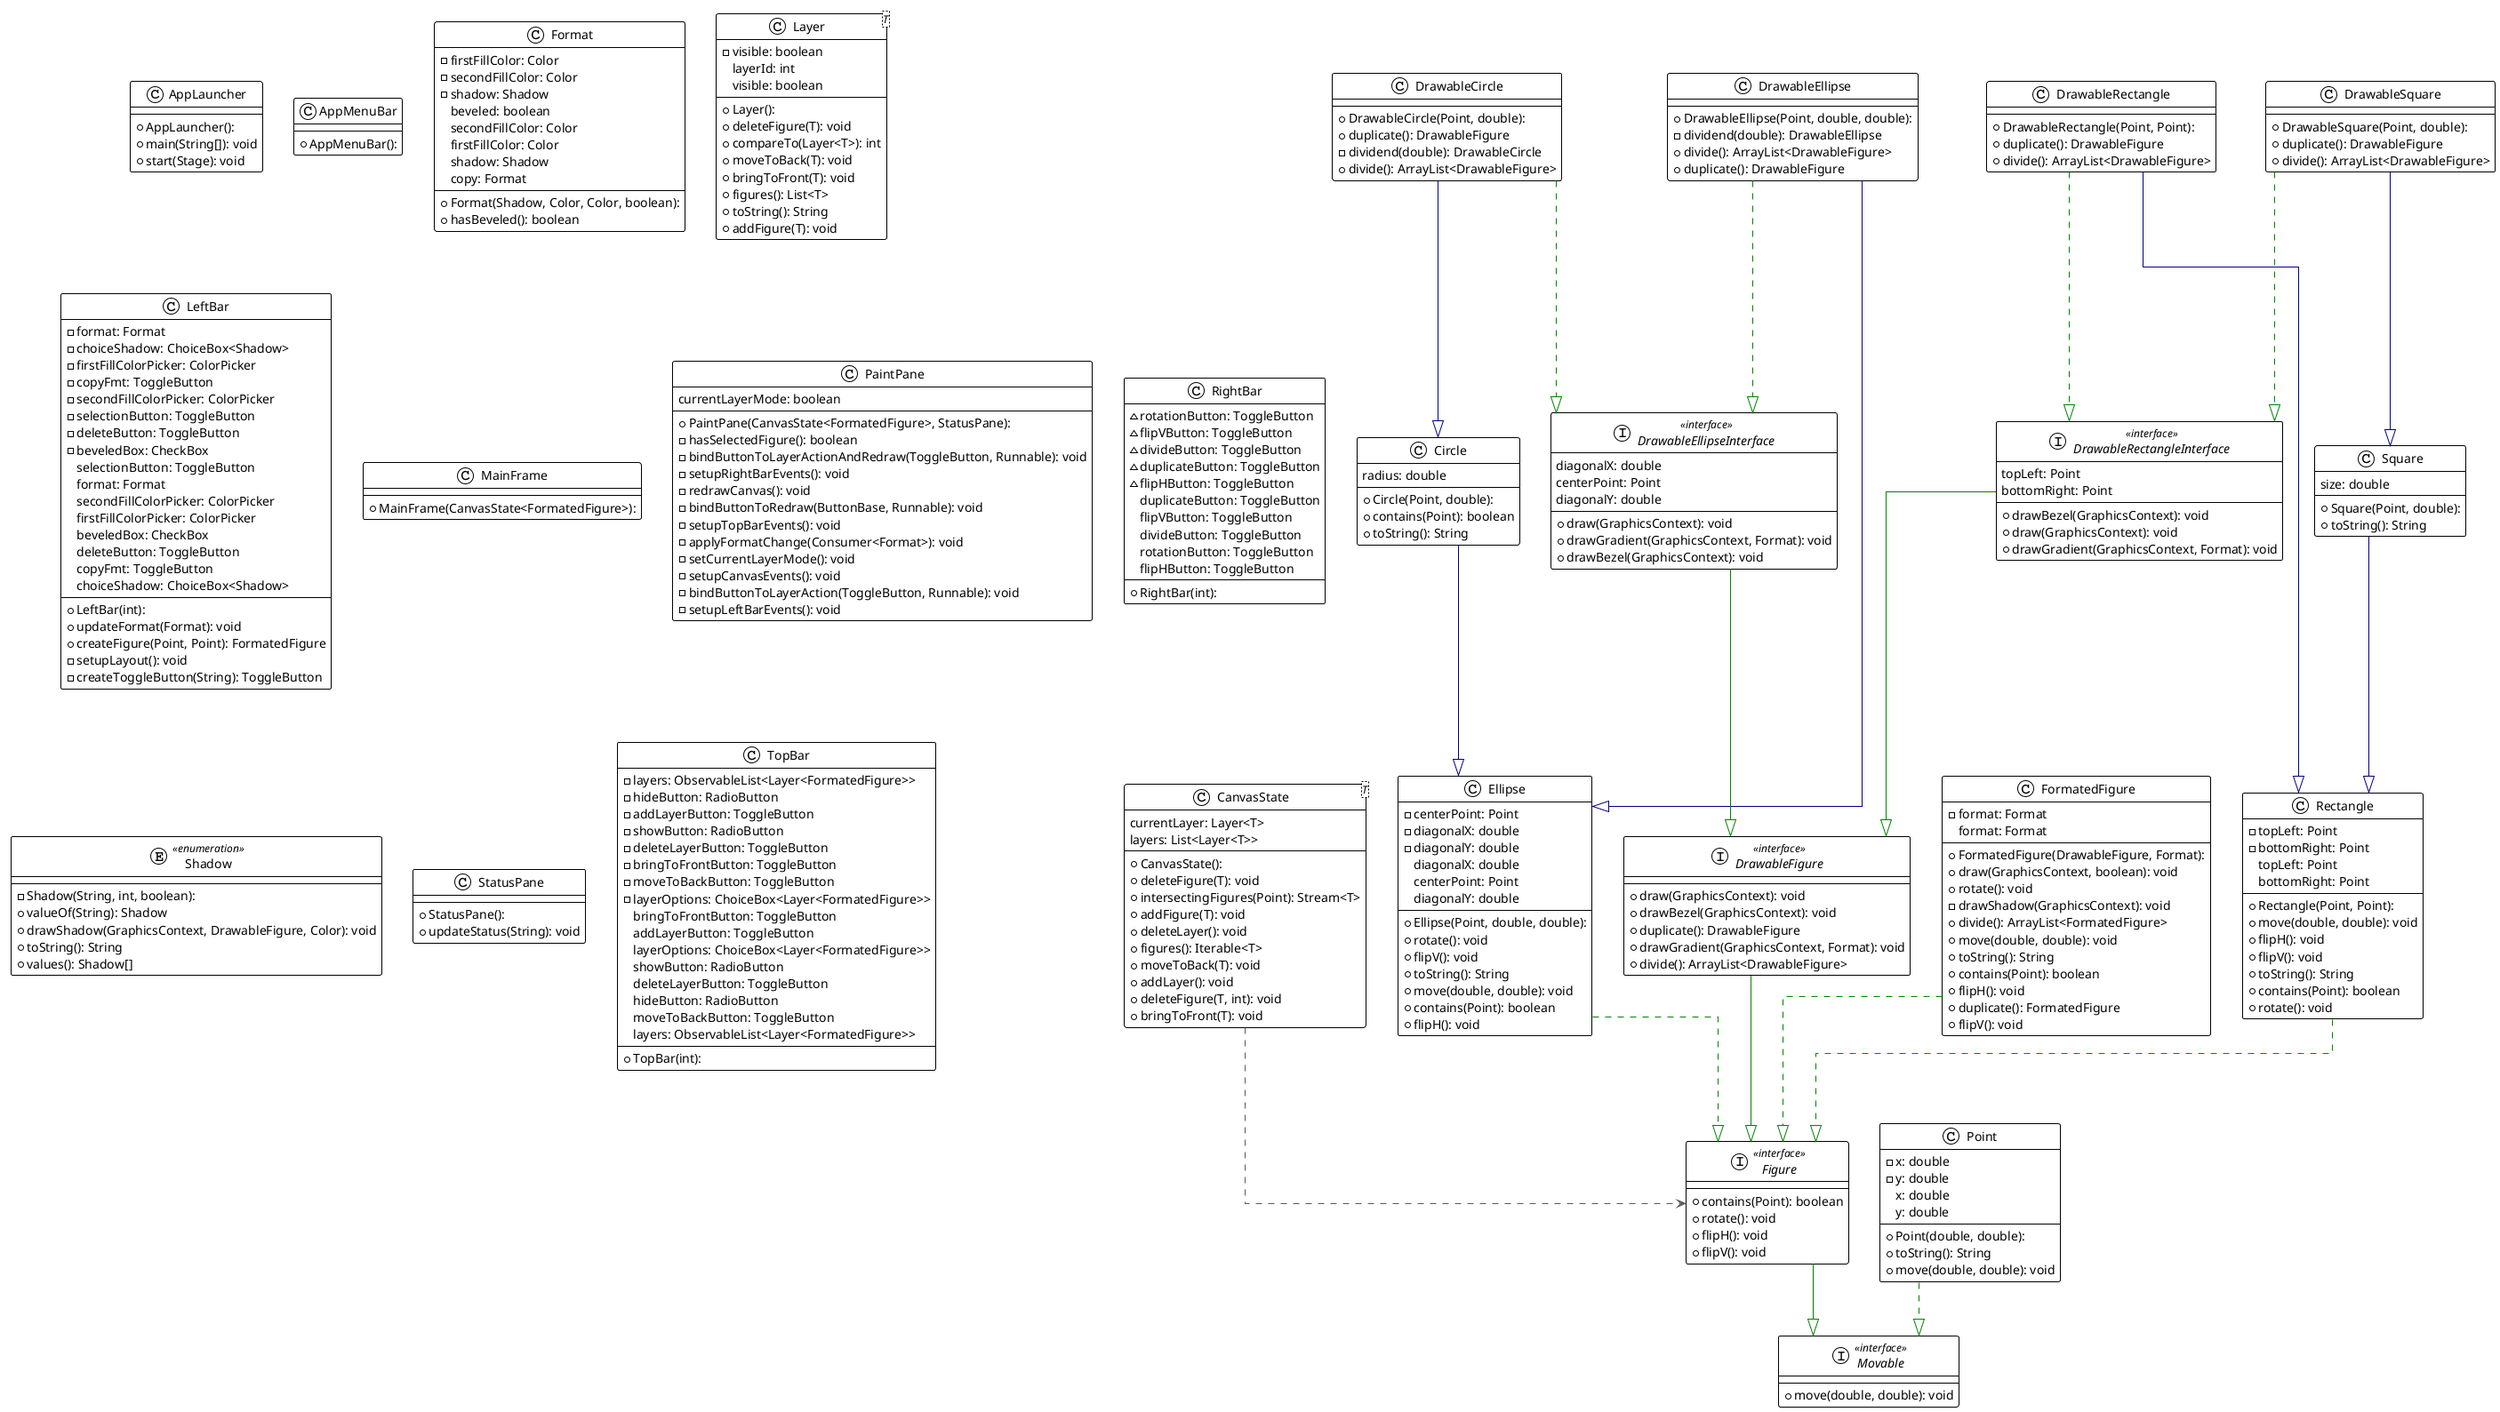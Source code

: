 @startuml

!theme plain
top to bottom direction
skinparam linetype ortho

class AppLauncher {
  + AppLauncher(): 
  + main(String[]): void
  + start(Stage): void
}
class AppMenuBar {
  + AppMenuBar(): 
}
class CanvasState<T> {
  + CanvasState(): 
  + deleteFigure(T): void
  + intersectingFigures(Point): Stream<T>
  + addFigure(T): void
  + deleteLayer(): void
  + figures(): Iterable<T>
  + moveToBack(T): void
  + addLayer(): void
  + deleteFigure(T, int): void
  + bringToFront(T): void
   currentLayer: Layer<T>
   layers: List<Layer<T>>
}
class Circle {
  + Circle(Point, double): 
  + contains(Point): boolean
  + toString(): String
   radius: double
}
class DrawableCircle {
  + DrawableCircle(Point, double): 
  + duplicate(): DrawableFigure
  - dividend(double): DrawableCircle
  + divide(): ArrayList<DrawableFigure>
}
class DrawableEllipse {
  + DrawableEllipse(Point, double, double): 
  - dividend(double): DrawableEllipse
  + divide(): ArrayList<DrawableFigure>
  + duplicate(): DrawableFigure
}
interface DrawableEllipseInterface << interface >> {
  + draw(GraphicsContext): void
  + drawGradient(GraphicsContext, Format): void
  + drawBezel(GraphicsContext): void
   diagonalX: double
   centerPoint: Point
   diagonalY: double
}
interface DrawableFigure << interface >> {
  + draw(GraphicsContext): void
  + drawBezel(GraphicsContext): void
  + duplicate(): DrawableFigure
  + drawGradient(GraphicsContext, Format): void
  + divide(): ArrayList<DrawableFigure>
}
class DrawableRectangle {
  + DrawableRectangle(Point, Point): 
  + duplicate(): DrawableFigure
  + divide(): ArrayList<DrawableFigure>
}
interface DrawableRectangleInterface << interface >> {
  + drawBezel(GraphicsContext): void
  + draw(GraphicsContext): void
  + drawGradient(GraphicsContext, Format): void
   topLeft: Point
   bottomRight: Point
}
class DrawableSquare {
  + DrawableSquare(Point, double): 
  + duplicate(): DrawableFigure
  + divide(): ArrayList<DrawableFigure>
}
class Ellipse {
  + Ellipse(Point, double, double): 
  - centerPoint: Point
  - diagonalX: double
  - diagonalY: double
  + rotate(): void
  + flipV(): void
  + toString(): String
  + move(double, double): void
  + contains(Point): boolean
  + flipH(): void
   diagonalX: double
   centerPoint: Point
   diagonalY: double
}
interface Figure << interface >> {
  + contains(Point): boolean
  + rotate(): void
  + flipH(): void
  + flipV(): void
}
class Format {
  + Format(Shadow, Color, Color, boolean): 
  - firstFillColor: Color
  - secondFillColor: Color
  - shadow: Shadow
  + hasBeveled(): boolean
   beveled: boolean
   secondFillColor: Color
   firstFillColor: Color
   shadow: Shadow
   copy: Format
}
class FormatedFigure {
  + FormatedFigure(DrawableFigure, Format): 
  - format: Format
  + draw(GraphicsContext, boolean): void
  + rotate(): void
  - drawShadow(GraphicsContext): void
  + divide(): ArrayList<FormatedFigure>
  + move(double, double): void
  + toString(): String
  + contains(Point): boolean
  + flipH(): void
  + duplicate(): FormatedFigure
  + flipV(): void
   format: Format
}
class Layer<T> {
  + Layer(): 
  - visible: boolean
  + deleteFigure(T): void
  + compareTo(Layer<T>): int
  + moveToBack(T): void
  + bringToFront(T): void
  + figures(): List<T>
  + toString(): String
  + addFigure(T): void
   layerId: int
   visible: boolean
}
class LeftBar {
  + LeftBar(int): 
  - format: Format
  - choiceShadow: ChoiceBox<Shadow>
  - firstFillColorPicker: ColorPicker
  - copyFmt: ToggleButton
  - secondFillColorPicker: ColorPicker
  - selectionButton: ToggleButton
  - deleteButton: ToggleButton
  - beveledBox: CheckBox
  + updateFormat(Format): void
  + createFigure(Point, Point): FormatedFigure
  - setupLayout(): void
  - createToggleButton(String): ToggleButton
   selectionButton: ToggleButton
   format: Format
   secondFillColorPicker: ColorPicker
   firstFillColorPicker: ColorPicker
   beveledBox: CheckBox
   deleteButton: ToggleButton
   copyFmt: ToggleButton
   choiceShadow: ChoiceBox<Shadow>
}
class MainFrame {
  + MainFrame(CanvasState<FormatedFigure>): 
}
interface Movable << interface >> {
  + move(double, double): void
}
class PaintPane {
  + PaintPane(CanvasState<FormatedFigure>, StatusPane): 
  - hasSelectedFigure(): boolean
  - bindButtonToLayerActionAndRedraw(ToggleButton, Runnable): void
  - setupRightBarEvents(): void
  - redrawCanvas(): void
  - bindButtonToRedraw(ButtonBase, Runnable): void
  - setupTopBarEvents(): void
  - applyFormatChange(Consumer<Format>): void
  - setCurrentLayerMode(): void
  - setupCanvasEvents(): void
  - bindButtonToLayerAction(ToggleButton, Runnable): void
  - setupLeftBarEvents(): void
   currentLayerMode: boolean
}
class Point {
  + Point(double, double): 
  - x: double
  - y: double
  + toString(): String
  + move(double, double): void
   x: double
   y: double
}
class Rectangle {
  + Rectangle(Point, Point): 
  - topLeft: Point
  - bottomRight: Point
  + move(double, double): void
  + flipH(): void
  + flipV(): void
  + toString(): String
  + contains(Point): boolean
  + rotate(): void
   topLeft: Point
   bottomRight: Point
}
class RightBar {
  + RightBar(int): 
  ~ rotationButton: ToggleButton
  ~ flipVButton: ToggleButton
  ~ divideButton: ToggleButton
  ~ duplicateButton: ToggleButton
  ~ flipHButton: ToggleButton
   duplicateButton: ToggleButton
   flipVButton: ToggleButton
   divideButton: ToggleButton
   rotationButton: ToggleButton
   flipHButton: ToggleButton
}
enum Shadow << enumeration >> {
  - Shadow(String, int, boolean): 
  + valueOf(String): Shadow
  + drawShadow(GraphicsContext, DrawableFigure, Color): void
  + toString(): String
  + values(): Shadow[]
}
class Square {
  + Square(Point, double): 
  + toString(): String
   size: double
}
class StatusPane {
  + StatusPane(): 
  + updateStatus(String): void
}
class TopBar {
  + TopBar(int): 
  - layers: ObservableList<Layer<FormatedFigure>>
  - hideButton: RadioButton
  - addLayerButton: ToggleButton
  - showButton: RadioButton
  - deleteLayerButton: ToggleButton
  - bringToFrontButton: ToggleButton
  - moveToBackButton: ToggleButton
  - layerOptions: ChoiceBox<Layer<FormatedFigure>>
   bringToFrontButton: ToggleButton
   addLayerButton: ToggleButton
   layerOptions: ChoiceBox<Layer<FormatedFigure>>
   showButton: RadioButton
   deleteLayerButton: ToggleButton
   hideButton: RadioButton
   moveToBackButton: ToggleButton
   layers: ObservableList<Layer<FormatedFigure>>
}

CanvasState                 -[#595959,dashed]->  Figure                     
Circle                      -[#000082,plain]-^  Ellipse                    
DrawableCircle              -[#000082,plain]-^  Circle                     
DrawableCircle              -[#008200,dashed]-^  DrawableEllipseInterface   
DrawableEllipse             -[#008200,dashed]-^  DrawableEllipseInterface   
DrawableEllipse             -[#000082,plain]-^  Ellipse                    
DrawableEllipseInterface    -[#008200,plain]-^  DrawableFigure             
DrawableFigure              -[#008200,plain]-^  Figure                     
DrawableRectangle           -[#008200,dashed]-^  DrawableRectangleInterface 
DrawableRectangle           -[#000082,plain]-^  Rectangle                  
DrawableRectangleInterface  -[#008200,plain]-^  DrawableFigure             
DrawableSquare              -[#008200,dashed]-^  DrawableRectangleInterface 
DrawableSquare              -[#000082,plain]-^  Square                     
Ellipse                     -[#008200,dashed]-^  Figure                     
Figure                      -[#008200,plain]-^  Movable                    
FormatedFigure              -[#008200,dashed]-^  Figure                     
Point                       -[#008200,dashed]-^  Movable                    
Rectangle                   -[#008200,dashed]-^  Figure                     
Square                      -[#000082,plain]-^  Rectangle                  
@enduml
